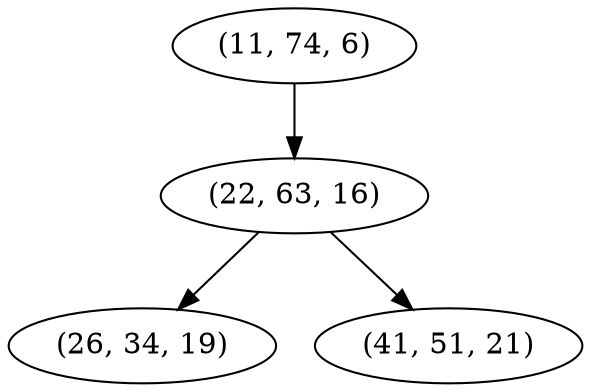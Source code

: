 digraph tree {
    "(11, 74, 6)";
    "(22, 63, 16)";
    "(26, 34, 19)";
    "(41, 51, 21)";
    "(11, 74, 6)" -> "(22, 63, 16)";
    "(22, 63, 16)" -> "(26, 34, 19)";
    "(22, 63, 16)" -> "(41, 51, 21)";
}
